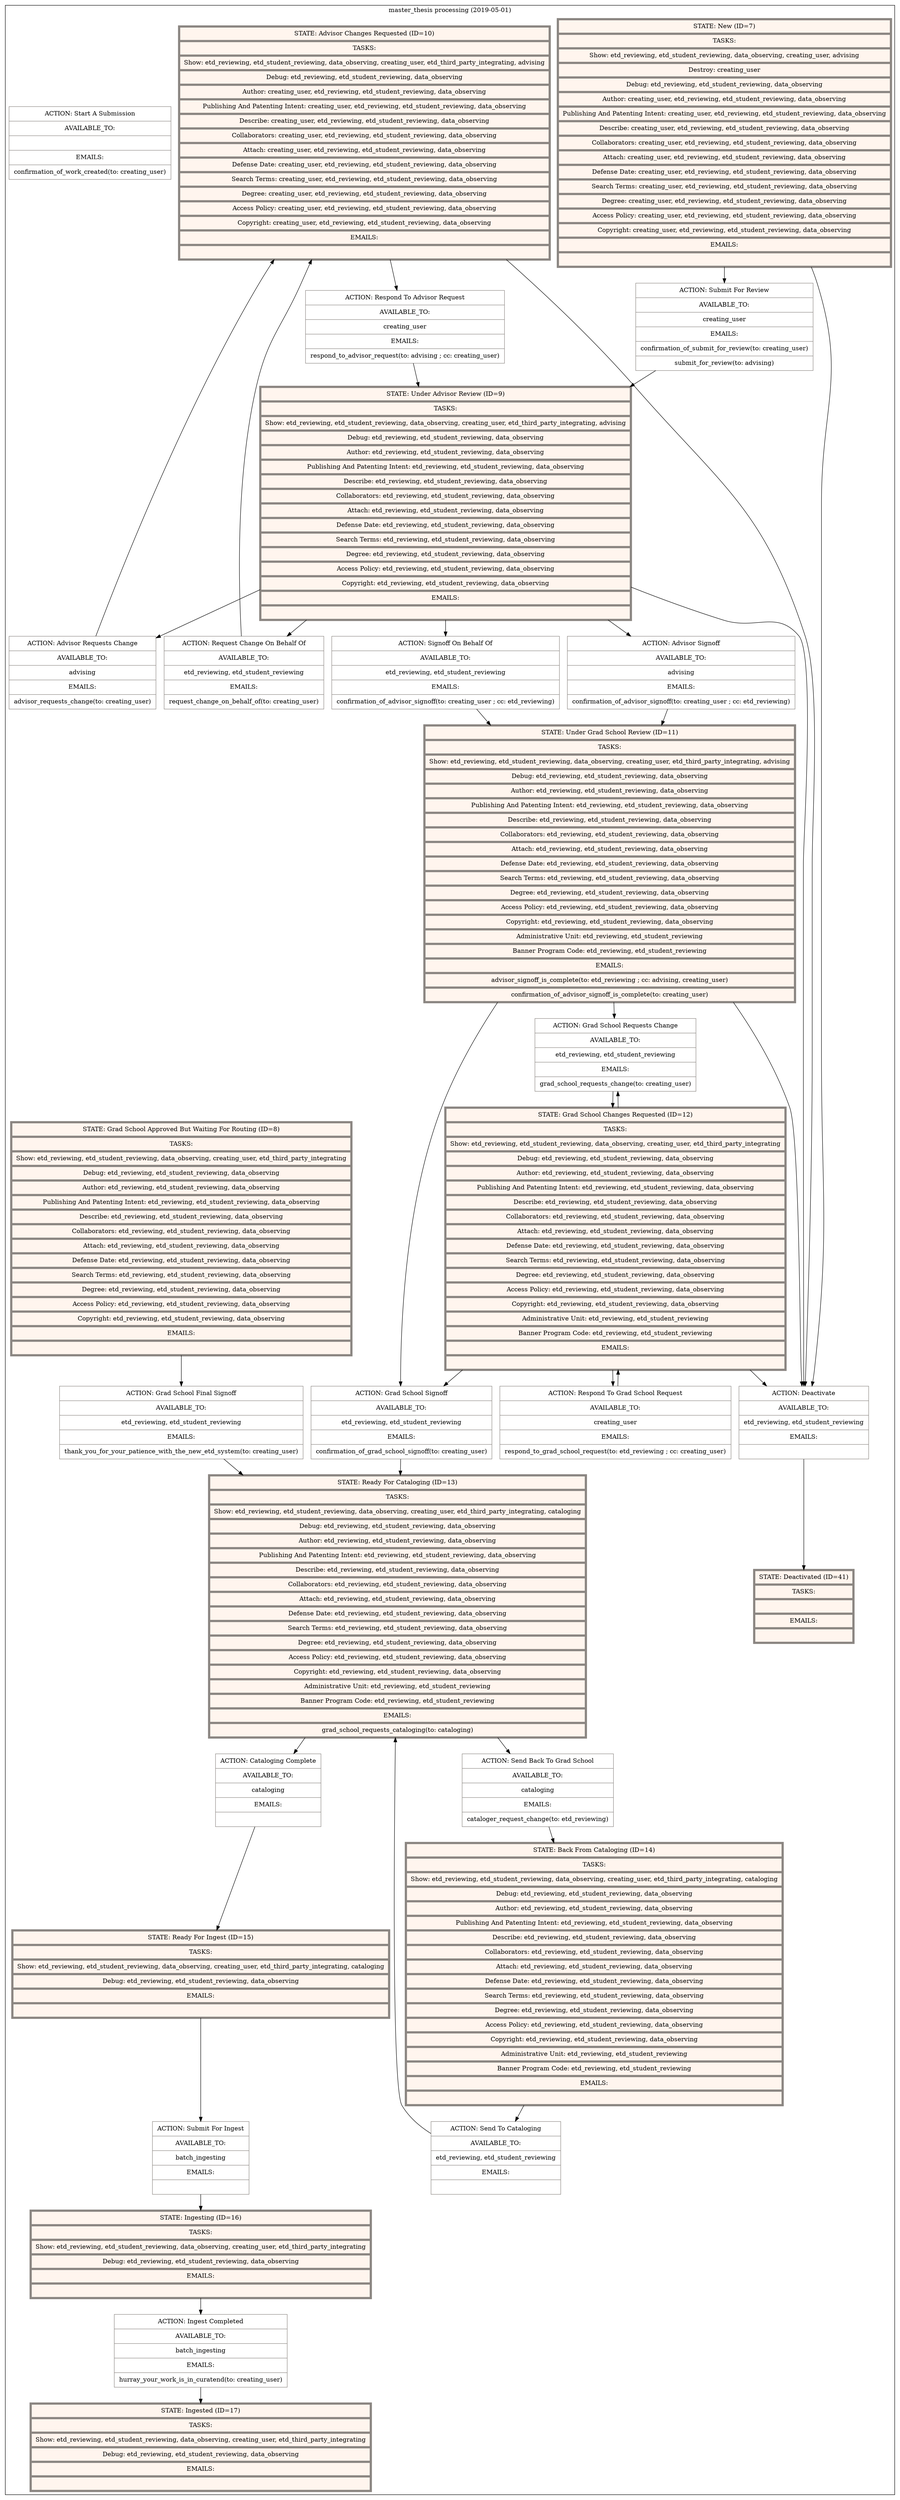 digraph "G" {
  compound=true;
  node[color="grey15" margin="0.15, 0.125"];
  subgraph cluster_0 {
    label="master_thesis processing (2019-05-01)"
    node[style=filled fillcolor=white color="seashell4"]
    subgraph 0 {
      label="States";
      node[shape="record" fillcolor="seashell1" penwidth=5]
      state_advisor_changes_requested [label="{ STATE: Advisor Changes Requested (ID=10)| TASKS: | Show: etd_reviewing, etd_student_reviewing, data_observing, creating_user, etd_third_party_integrating, advising | Debug: etd_reviewing, etd_student_reviewing, data_observing | Author: creating_user, etd_reviewing, etd_student_reviewing, data_observing | Publishing And Patenting Intent: creating_user, etd_reviewing, etd_student_reviewing, data_observing | Describe: creating_user, etd_reviewing, etd_student_reviewing, data_observing | Collaborators: creating_user, etd_reviewing, etd_student_reviewing, data_observing | Attach: creating_user, etd_reviewing, etd_student_reviewing, data_observing | Defense Date: creating_user, etd_reviewing, etd_student_reviewing, data_observing | Search Terms: creating_user, etd_reviewing, etd_student_reviewing, data_observing | Degree: creating_user, etd_reviewing, etd_student_reviewing, data_observing | Access Policy: creating_user, etd_reviewing, etd_student_reviewing, data_observing | Copyright: creating_user, etd_reviewing, etd_student_reviewing, data_observing | EMAILS: |  }"]
      state_back_from_cataloging [label="{ STATE: Back From Cataloging (ID=14)| TASKS: | Show: etd_reviewing, etd_student_reviewing, data_observing, creating_user, etd_third_party_integrating, cataloging | Debug: etd_reviewing, etd_student_reviewing, data_observing | Author: etd_reviewing, etd_student_reviewing, data_observing | Publishing And Patenting Intent: etd_reviewing, etd_student_reviewing, data_observing | Describe: etd_reviewing, etd_student_reviewing, data_observing | Collaborators: etd_reviewing, etd_student_reviewing, data_observing | Attach: etd_reviewing, etd_student_reviewing, data_observing | Defense Date: etd_reviewing, etd_student_reviewing, data_observing | Search Terms: etd_reviewing, etd_student_reviewing, data_observing | Degree: etd_reviewing, etd_student_reviewing, data_observing | Access Policy: etd_reviewing, etd_student_reviewing, data_observing | Copyright: etd_reviewing, etd_student_reviewing, data_observing | Administrative Unit: etd_reviewing, etd_student_reviewing | Banner Program Code: etd_reviewing, etd_student_reviewing | EMAILS: |  }"]
      state_deactivated [label="{ STATE: Deactivated (ID=41)| TASKS: |  | EMAILS: |  }"]
      state_grad_school_approved_but_waiting_for_routing [label="{ STATE: Grad School Approved But Waiting For Routing (ID=8)| TASKS: | Show: etd_reviewing, etd_student_reviewing, data_observing, creating_user, etd_third_party_integrating | Debug: etd_reviewing, etd_student_reviewing, data_observing | Author: etd_reviewing, etd_student_reviewing, data_observing | Publishing And Patenting Intent: etd_reviewing, etd_student_reviewing, data_observing | Describe: etd_reviewing, etd_student_reviewing, data_observing | Collaborators: etd_reviewing, etd_student_reviewing, data_observing | Attach: etd_reviewing, etd_student_reviewing, data_observing | Defense Date: etd_reviewing, etd_student_reviewing, data_observing | Search Terms: etd_reviewing, etd_student_reviewing, data_observing | Degree: etd_reviewing, etd_student_reviewing, data_observing | Access Policy: etd_reviewing, etd_student_reviewing, data_observing | Copyright: etd_reviewing, etd_student_reviewing, data_observing | EMAILS: |  }"]
      state_grad_school_changes_requested [label="{ STATE: Grad School Changes Requested (ID=12)| TASKS: | Show: etd_reviewing, etd_student_reviewing, data_observing, creating_user, etd_third_party_integrating | Debug: etd_reviewing, etd_student_reviewing, data_observing | Author: etd_reviewing, etd_student_reviewing, data_observing | Publishing And Patenting Intent: etd_reviewing, etd_student_reviewing, data_observing | Describe: etd_reviewing, etd_student_reviewing, data_observing | Collaborators: etd_reviewing, etd_student_reviewing, data_observing | Attach: etd_reviewing, etd_student_reviewing, data_observing | Defense Date: etd_reviewing, etd_student_reviewing, data_observing | Search Terms: etd_reviewing, etd_student_reviewing, data_observing | Degree: etd_reviewing, etd_student_reviewing, data_observing | Access Policy: etd_reviewing, etd_student_reviewing, data_observing | Copyright: etd_reviewing, etd_student_reviewing, data_observing | Administrative Unit: etd_reviewing, etd_student_reviewing | Banner Program Code: etd_reviewing, etd_student_reviewing | EMAILS: |  }"]
      state_ingested [label="{ STATE: Ingested (ID=17)| TASKS: | Show: etd_reviewing, etd_student_reviewing, data_observing, creating_user, etd_third_party_integrating | Debug: etd_reviewing, etd_student_reviewing, data_observing | EMAILS: |  }"]
      state_ingesting [label="{ STATE: Ingesting (ID=16)| TASKS: | Show: etd_reviewing, etd_student_reviewing, data_observing, creating_user, etd_third_party_integrating | Debug: etd_reviewing, etd_student_reviewing, data_observing | EMAILS: |  }"]
      state_new [label="{ STATE: New (ID=7)| TASKS: | Show: etd_reviewing, etd_student_reviewing, data_observing, creating_user, advising | Destroy: creating_user | Debug: etd_reviewing, etd_student_reviewing, data_observing | Author: creating_user, etd_reviewing, etd_student_reviewing, data_observing | Publishing And Patenting Intent: creating_user, etd_reviewing, etd_student_reviewing, data_observing | Describe: creating_user, etd_reviewing, etd_student_reviewing, data_observing | Collaborators: creating_user, etd_reviewing, etd_student_reviewing, data_observing | Attach: creating_user, etd_reviewing, etd_student_reviewing, data_observing | Defense Date: creating_user, etd_reviewing, etd_student_reviewing, data_observing | Search Terms: creating_user, etd_reviewing, etd_student_reviewing, data_observing | Degree: creating_user, etd_reviewing, etd_student_reviewing, data_observing | Access Policy: creating_user, etd_reviewing, etd_student_reviewing, data_observing | Copyright: creating_user, etd_reviewing, etd_student_reviewing, data_observing | EMAILS: |  }"]
      state_ready_for_cataloging [label="{ STATE: Ready For Cataloging (ID=13)| TASKS: | Show: etd_reviewing, etd_student_reviewing, data_observing, creating_user, etd_third_party_integrating, cataloging | Debug: etd_reviewing, etd_student_reviewing, data_observing | Author: etd_reviewing, etd_student_reviewing, data_observing | Publishing And Patenting Intent: etd_reviewing, etd_student_reviewing, data_observing | Describe: etd_reviewing, etd_student_reviewing, data_observing | Collaborators: etd_reviewing, etd_student_reviewing, data_observing | Attach: etd_reviewing, etd_student_reviewing, data_observing | Defense Date: etd_reviewing, etd_student_reviewing, data_observing | Search Terms: etd_reviewing, etd_student_reviewing, data_observing | Degree: etd_reviewing, etd_student_reviewing, data_observing | Access Policy: etd_reviewing, etd_student_reviewing, data_observing | Copyright: etd_reviewing, etd_student_reviewing, data_observing | Administrative Unit: etd_reviewing, etd_student_reviewing | Banner Program Code: etd_reviewing, etd_student_reviewing | EMAILS: | grad_school_requests_cataloging(to: cataloging) }"]
      state_ready_for_ingest [label="{ STATE: Ready For Ingest (ID=15)| TASKS: | Show: etd_reviewing, etd_student_reviewing, data_observing, creating_user, etd_third_party_integrating, cataloging | Debug: etd_reviewing, etd_student_reviewing, data_observing | EMAILS: |  }"]
      state_under_advisor_review [label="{ STATE: Under Advisor Review (ID=9)| TASKS: | Show: etd_reviewing, etd_student_reviewing, data_observing, creating_user, etd_third_party_integrating, advising | Debug: etd_reviewing, etd_student_reviewing, data_observing | Author: etd_reviewing, etd_student_reviewing, data_observing | Publishing And Patenting Intent: etd_reviewing, etd_student_reviewing, data_observing | Describe: etd_reviewing, etd_student_reviewing, data_observing | Collaborators: etd_reviewing, etd_student_reviewing, data_observing | Attach: etd_reviewing, etd_student_reviewing, data_observing | Defense Date: etd_reviewing, etd_student_reviewing, data_observing | Search Terms: etd_reviewing, etd_student_reviewing, data_observing | Degree: etd_reviewing, etd_student_reviewing, data_observing | Access Policy: etd_reviewing, etd_student_reviewing, data_observing | Copyright: etd_reviewing, etd_student_reviewing, data_observing | EMAILS: |  }"]
      state_under_grad_school_review [label="{ STATE: Under Grad School Review (ID=11)| TASKS: | Show: etd_reviewing, etd_student_reviewing, data_observing, creating_user, etd_third_party_integrating, advising | Debug: etd_reviewing, etd_student_reviewing, data_observing | Author: etd_reviewing, etd_student_reviewing, data_observing | Publishing And Patenting Intent: etd_reviewing, etd_student_reviewing, data_observing | Describe: etd_reviewing, etd_student_reviewing, data_observing | Collaborators: etd_reviewing, etd_student_reviewing, data_observing | Attach: etd_reviewing, etd_student_reviewing, data_observing | Defense Date: etd_reviewing, etd_student_reviewing, data_observing | Search Terms: etd_reviewing, etd_student_reviewing, data_observing | Degree: etd_reviewing, etd_student_reviewing, data_observing | Access Policy: etd_reviewing, etd_student_reviewing, data_observing | Copyright: etd_reviewing, etd_student_reviewing, data_observing | Administrative Unit: etd_reviewing, etd_student_reviewing | Banner Program Code: etd_reviewing, etd_student_reviewing | EMAILS: | advisor_signoff_is_complete(to: etd_reviewing ; cc: advising, creating_user) | confirmation_of_advisor_signoff_is_complete(to: creating_user) }"]
    }
    subgraph 1 {
      label="Actions"
      node[shape="record" shape=record penwidth=1]
        action_start_a_submission [label="{ ACTION: Start A Submission | AVAILABLE_TO: |  | EMAILS: | confirmation_of_work_created(to: creating_user) }"]
        action_submit_for_review [label="{ ACTION: Submit For Review | AVAILABLE_TO: | creating_user | EMAILS: | confirmation_of_submit_for_review(to: creating_user) | submit_for_review(to: advising) }"]
        action_respond_to_advisor_request [label="{ ACTION: Respond To Advisor Request | AVAILABLE_TO: | creating_user | EMAILS: | respond_to_advisor_request(to: advising ; cc: creating_user) }"]
        action_advisor_signoff [label="{ ACTION: Advisor Signoff | AVAILABLE_TO: | advising | EMAILS: | confirmation_of_advisor_signoff(to: creating_user ; cc: etd_reviewing) }"]
        action_signoff_on_behalf_of [label="{ ACTION: Signoff On Behalf Of | AVAILABLE_TO: | etd_reviewing, etd_student_reviewing | EMAILS: | confirmation_of_advisor_signoff(to: creating_user ; cc: etd_reviewing) }"]
        action_respond_to_grad_school_request [label="{ ACTION: Respond To Grad School Request | AVAILABLE_TO: | creating_user | EMAILS: | respond_to_grad_school_request(to: etd_reviewing ; cc: creating_user) }"]
        action_grad_school_signoff [label="{ ACTION: Grad School Signoff | AVAILABLE_TO: | etd_reviewing, etd_student_reviewing | EMAILS: | confirmation_of_grad_school_signoff(to: creating_user) }"]
        action_grad_school_final_signoff [label="{ ACTION: Grad School Final Signoff | AVAILABLE_TO: | etd_reviewing, etd_student_reviewing | EMAILS: | thank_you_for_your_patience_with_the_new_etd_system(to: creating_user) }"]
        action_send_to_cataloging [label="{ ACTION: Send To Cataloging | AVAILABLE_TO: | etd_reviewing, etd_student_reviewing | EMAILS: |  }"]
        action_cataloging_complete [label="{ ACTION: Cataloging Complete | AVAILABLE_TO: | cataloging | EMAILS: |  }"]
        action_ingest_completed [label="{ ACTION: Ingest Completed | AVAILABLE_TO: | batch_ingesting | EMAILS: | hurray_your_work_is_in_curatend(to: creating_user) }"]
        action_submit_for_ingest [label="{ ACTION: Submit For Ingest | AVAILABLE_TO: | batch_ingesting | EMAILS: |  }"]
        action_advisor_requests_change [label="{ ACTION: Advisor Requests Change | AVAILABLE_TO: | advising | EMAILS: | advisor_requests_change(to: creating_user) }"]
        action_grad_school_requests_change [label="{ ACTION: Grad School Requests Change | AVAILABLE_TO: | etd_reviewing, etd_student_reviewing | EMAILS: | grad_school_requests_change(to: creating_user) }"]
        action_send_back_to_grad_school [label="{ ACTION: Send Back To Grad School | AVAILABLE_TO: | cataloging | EMAILS: | cataloger_request_change(to: etd_reviewing) }"]
        action_request_change_on_behalf_of [label="{ ACTION: Request Change On Behalf Of | AVAILABLE_TO: | etd_reviewing, etd_student_reviewing | EMAILS: | request_change_on_behalf_of(to: creating_user) }"]
        action_deactivate [label="{ ACTION: Deactivate | AVAILABLE_TO: | etd_reviewing, etd_student_reviewing | EMAILS: |  }"]
    }
      state_advisor_changes_requested -> action_respond_to_advisor_request
      action_respond_to_advisor_request -> state_under_advisor_review
      state_advisor_changes_requested -> action_deactivate
      action_deactivate -> state_deactivated
      state_back_from_cataloging -> action_send_to_cataloging
      action_send_to_cataloging -> state_ready_for_cataloging
      state_grad_school_approved_but_waiting_for_routing -> action_grad_school_final_signoff
      action_grad_school_final_signoff -> state_ready_for_cataloging
      state_grad_school_changes_requested -> action_respond_to_grad_school_request
      action_respond_to_grad_school_request -> state_grad_school_changes_requested
      state_grad_school_changes_requested -> action_grad_school_signoff
      action_grad_school_signoff -> state_ready_for_cataloging
      state_grad_school_changes_requested -> action_grad_school_requests_change
      action_grad_school_requests_change -> state_grad_school_changes_requested
      state_grad_school_changes_requested -> action_deactivate
      state_ingesting -> action_ingest_completed
      action_ingest_completed -> state_ingested
      state_new -> action_submit_for_review
      action_submit_for_review -> state_under_advisor_review
      state_new -> action_deactivate
      state_ready_for_cataloging -> action_send_back_to_grad_school
      action_send_back_to_grad_school -> state_back_from_cataloging
      state_ready_for_cataloging -> action_cataloging_complete
      action_cataloging_complete -> state_ready_for_ingest
      state_ready_for_ingest -> action_submit_for_ingest
      action_submit_for_ingest -> state_ingesting
      state_under_advisor_review -> action_advisor_requests_change
      action_advisor_requests_change -> state_advisor_changes_requested
      state_under_advisor_review -> action_advisor_signoff
      action_advisor_signoff -> state_under_grad_school_review
      state_under_advisor_review -> action_signoff_on_behalf_of
      action_signoff_on_behalf_of -> state_under_grad_school_review
      state_under_advisor_review -> action_request_change_on_behalf_of
      action_request_change_on_behalf_of -> state_advisor_changes_requested
      state_under_advisor_review -> action_deactivate
      state_under_grad_school_review -> action_grad_school_signoff
      state_under_grad_school_review -> action_grad_school_requests_change
      state_under_grad_school_review -> action_deactivate
  }
}

